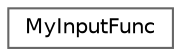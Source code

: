 digraph "类继承关系图"
{
 // LATEX_PDF_SIZE
  bgcolor="transparent";
  edge [fontname=Helvetica,fontsize=10,labelfontname=Helvetica,labelfontsize=10];
  node [fontname=Helvetica,fontsize=10,shape=box,height=0.2,width=0.4];
  rankdir="LR";
  Node0 [id="Node000000",label="MyInputFunc",height=0.2,width=0.4,color="grey40", fillcolor="white", style="filled",URL="$class_my_input_func.html",tooltip=" "];
}
